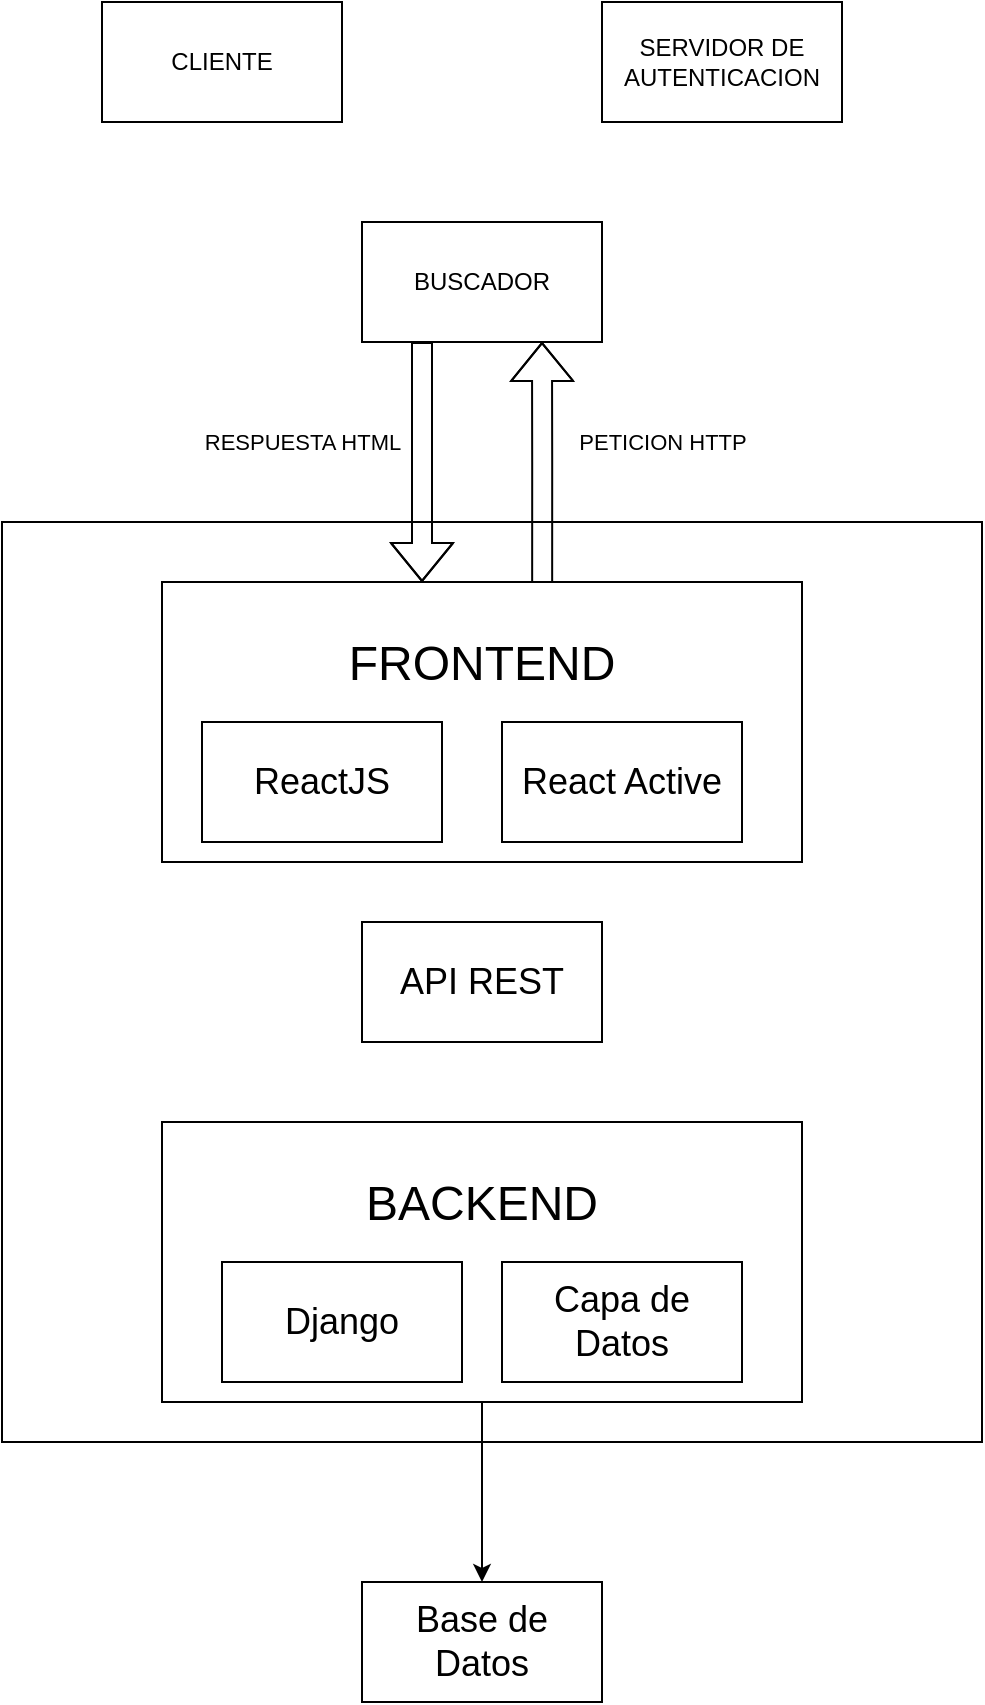 <mxfile version="24.8.6">
  <diagram name="Página-1" id="cQ6sHQg1TOTEwoILe-By">
    <mxGraphModel dx="730" dy="941" grid="1" gridSize="10" guides="1" tooltips="1" connect="1" arrows="1" fold="1" page="1" pageScale="1" pageWidth="827" pageHeight="1169" math="0" shadow="0">
      <root>
        <mxCell id="0" />
        <mxCell id="1" parent="0" />
        <mxCell id="9yZUarIItu-rTRObUb3v-1" value="" style="rounded=0;whiteSpace=wrap;html=1;" vertex="1" parent="1">
          <mxGeometry x="170" y="420" width="490" height="460" as="geometry" />
        </mxCell>
        <mxCell id="9yZUarIItu-rTRObUb3v-15" value="" style="edgeStyle=orthogonalEdgeStyle;rounded=0;orthogonalLoop=1;jettySize=auto;html=1;entryX=0.75;entryY=1;entryDx=0;entryDy=0;exitX=0.594;exitY=0.071;exitDx=0;exitDy=0;exitPerimeter=0;shape=flexArrow;" edge="1" parent="1" source="9yZUarIItu-rTRObUb3v-2" target="9yZUarIItu-rTRObUb3v-11">
          <mxGeometry relative="1" as="geometry">
            <mxPoint x="410" y="330" as="targetPoint" />
          </mxGeometry>
        </mxCell>
        <mxCell id="9yZUarIItu-rTRObUb3v-16" value="PETICION HTTP" style="edgeLabel;html=1;align=center;verticalAlign=middle;resizable=0;points=[];" vertex="1" connectable="0" parent="9yZUarIItu-rTRObUb3v-15">
          <mxGeometry x="0.312" y="1" relative="1" as="geometry">
            <mxPoint x="61" y="5" as="offset" />
          </mxGeometry>
        </mxCell>
        <mxCell id="9yZUarIItu-rTRObUb3v-2" value="&lt;font style=&quot;font-size: 24px;&quot;&gt;FRONTEND&lt;/font&gt;&lt;div&gt;&lt;br&gt;&lt;/div&gt;&lt;div&gt;&lt;br&gt;&lt;/div&gt;&lt;div&gt;&lt;br&gt;&lt;/div&gt;&lt;div&gt;&lt;br&gt;&lt;/div&gt;" style="rounded=0;whiteSpace=wrap;html=1;" vertex="1" parent="1">
          <mxGeometry x="250" y="450" width="320" height="140" as="geometry" />
        </mxCell>
        <mxCell id="9yZUarIItu-rTRObUb3v-3" value="&lt;font style=&quot;font-size: 18px;&quot;&gt;ReactJS&lt;/font&gt;" style="rounded=0;whiteSpace=wrap;html=1;" vertex="1" parent="1">
          <mxGeometry x="270" y="520" width="120" height="60" as="geometry" />
        </mxCell>
        <mxCell id="9yZUarIItu-rTRObUb3v-4" value="&lt;font style=&quot;font-size: 18px;&quot;&gt;React Active&lt;/font&gt;" style="rounded=0;whiteSpace=wrap;html=1;" vertex="1" parent="1">
          <mxGeometry x="420" y="520" width="120" height="60" as="geometry" />
        </mxCell>
        <mxCell id="9yZUarIItu-rTRObUb3v-20" value="" style="edgeStyle=orthogonalEdgeStyle;rounded=0;orthogonalLoop=1;jettySize=auto;html=1;" edge="1" parent="1" source="9yZUarIItu-rTRObUb3v-5" target="9yZUarIItu-rTRObUb3v-12">
          <mxGeometry relative="1" as="geometry" />
        </mxCell>
        <mxCell id="9yZUarIItu-rTRObUb3v-5" value="&lt;div&gt;&lt;span style=&quot;font-size: 24px;&quot;&gt;BACKEND&lt;/span&gt;&lt;/div&gt;&lt;div&gt;&lt;span style=&quot;font-size: 24px;&quot;&gt;&lt;br&gt;&lt;/span&gt;&lt;/div&gt;&lt;div&gt;&lt;span style=&quot;font-size: 24px;&quot;&gt;&lt;br&gt;&lt;/span&gt;&lt;/div&gt;" style="rounded=0;whiteSpace=wrap;html=1;" vertex="1" parent="1">
          <mxGeometry x="250" y="720" width="320" height="140" as="geometry" />
        </mxCell>
        <mxCell id="9yZUarIItu-rTRObUb3v-6" value="&lt;font style=&quot;font-size: 18px;&quot;&gt;Django&lt;/font&gt;" style="rounded=0;whiteSpace=wrap;html=1;" vertex="1" parent="1">
          <mxGeometry x="280" y="790" width="120" height="60" as="geometry" />
        </mxCell>
        <mxCell id="9yZUarIItu-rTRObUb3v-7" value="&lt;font style=&quot;font-size: 18px;&quot;&gt;API REST&lt;/font&gt;" style="rounded=0;whiteSpace=wrap;html=1;" vertex="1" parent="1">
          <mxGeometry x="350" y="620" width="120" height="60" as="geometry" />
        </mxCell>
        <mxCell id="9yZUarIItu-rTRObUb3v-8" value="CLIENTE" style="rounded=0;whiteSpace=wrap;html=1;" vertex="1" parent="1">
          <mxGeometry x="220" y="160" width="120" height="60" as="geometry" />
        </mxCell>
        <mxCell id="9yZUarIItu-rTRObUb3v-9" value="SERVIDOR DE AUTENTICACION" style="rounded=0;whiteSpace=wrap;html=1;" vertex="1" parent="1">
          <mxGeometry x="470" y="160" width="120" height="60" as="geometry" />
        </mxCell>
        <mxCell id="9yZUarIItu-rTRObUb3v-11" value="BUSCADOR" style="rounded=0;whiteSpace=wrap;html=1;" vertex="1" parent="1">
          <mxGeometry x="350" y="270" width="120" height="60" as="geometry" />
        </mxCell>
        <mxCell id="9yZUarIItu-rTRObUb3v-12" value="&lt;font style=&quot;font-size: 18px;&quot;&gt;Base de Datos&lt;/font&gt;" style="rounded=0;whiteSpace=wrap;html=1;" vertex="1" parent="1">
          <mxGeometry x="350" y="950" width="120" height="60" as="geometry" />
        </mxCell>
        <mxCell id="9yZUarIItu-rTRObUb3v-13" value="&lt;font style=&quot;font-size: 18px;&quot;&gt;Capa de Datos&lt;/font&gt;" style="rounded=0;whiteSpace=wrap;html=1;" vertex="1" parent="1">
          <mxGeometry x="420" y="790" width="120" height="60" as="geometry" />
        </mxCell>
        <mxCell id="9yZUarIItu-rTRObUb3v-17" value="" style="endArrow=classic;html=1;rounded=0;exitX=0.25;exitY=1;exitDx=0;exitDy=0;shape=flexArrow;" edge="1" parent="1" source="9yZUarIItu-rTRObUb3v-11">
          <mxGeometry width="50" height="50" relative="1" as="geometry">
            <mxPoint x="420" y="560" as="sourcePoint" />
            <mxPoint x="380" y="450" as="targetPoint" />
            <Array as="points">
              <mxPoint x="380" y="390" />
            </Array>
          </mxGeometry>
        </mxCell>
        <mxCell id="9yZUarIItu-rTRObUb3v-18" value="RESPUESTA HTML" style="edgeLabel;html=1;align=center;verticalAlign=middle;resizable=0;points=[];" vertex="1" connectable="0" parent="1">
          <mxGeometry x="320.0" y="380.0" as="geometry" />
        </mxCell>
      </root>
    </mxGraphModel>
  </diagram>
</mxfile>
